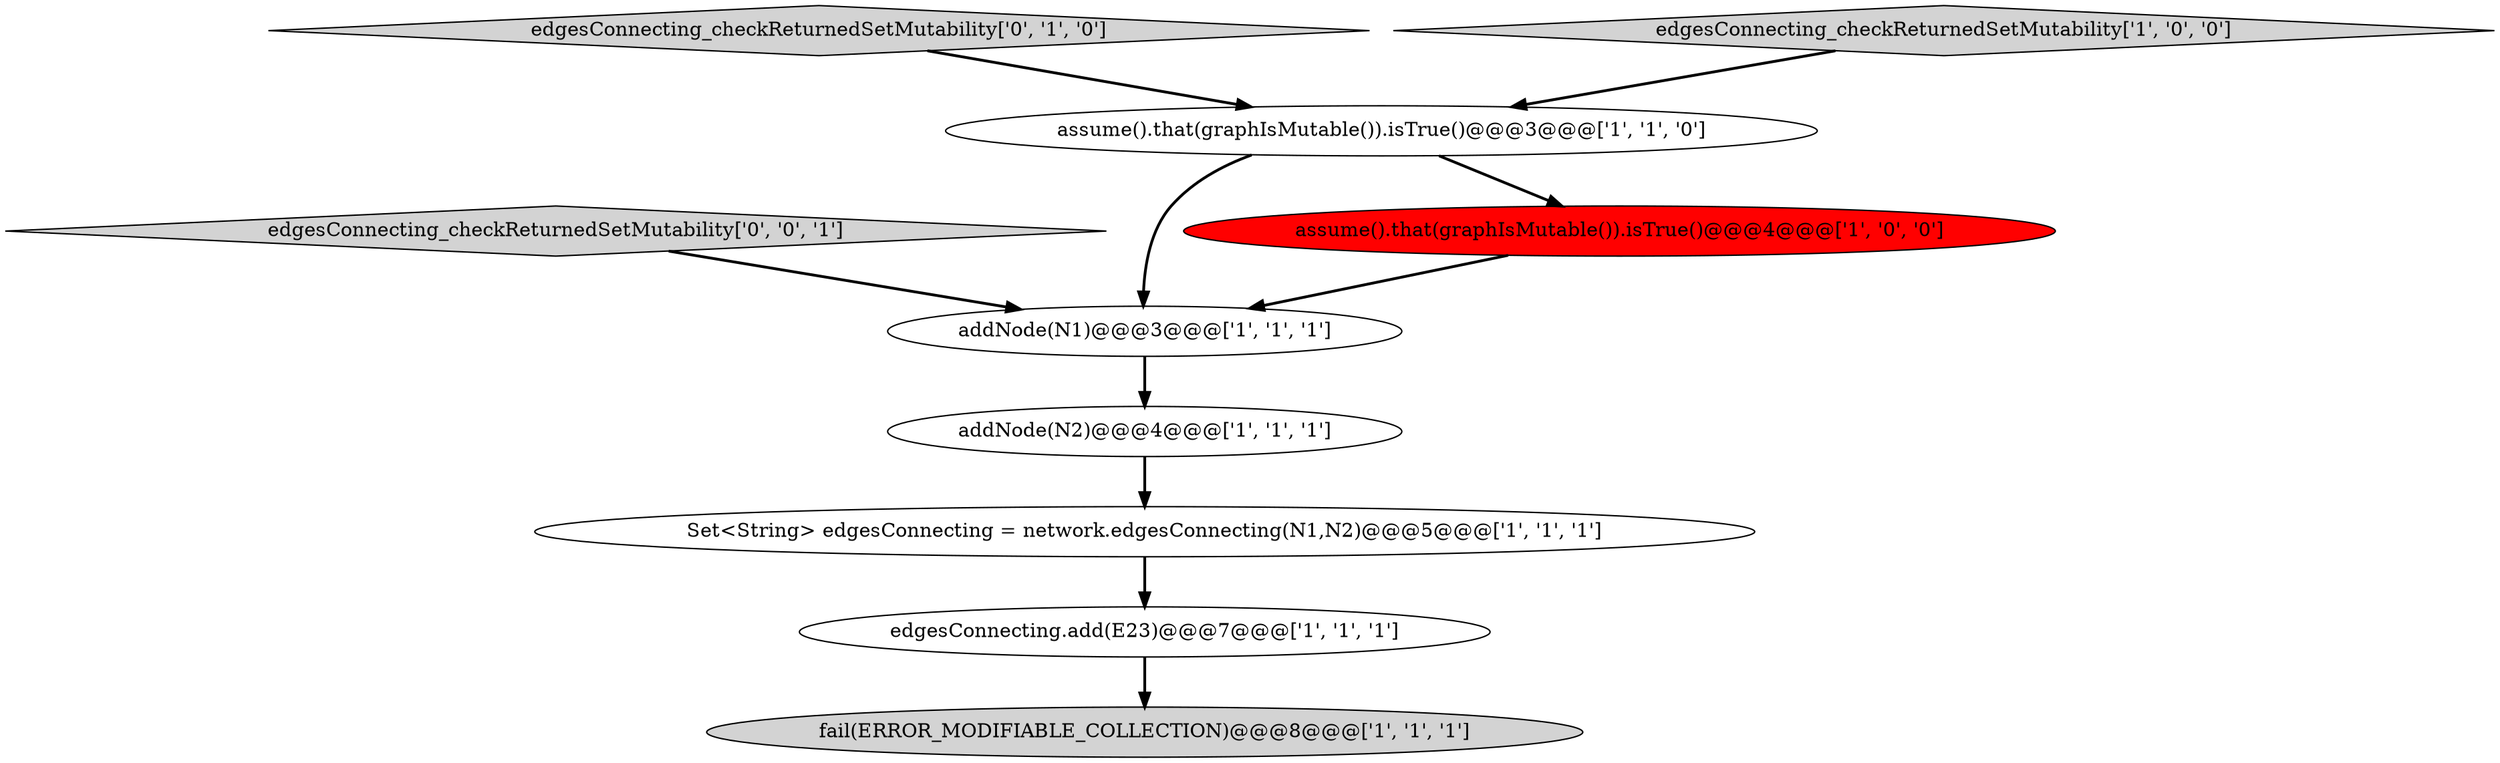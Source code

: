 digraph {
6 [style = filled, label = "addNode(N1)@@@3@@@['1', '1', '1']", fillcolor = white, shape = ellipse image = "AAA0AAABBB1BBB"];
3 [style = filled, label = "Set<String> edgesConnecting = network.edgesConnecting(N1,N2)@@@5@@@['1', '1', '1']", fillcolor = white, shape = ellipse image = "AAA0AAABBB1BBB"];
4 [style = filled, label = "fail(ERROR_MODIFIABLE_COLLECTION)@@@8@@@['1', '1', '1']", fillcolor = lightgray, shape = ellipse image = "AAA0AAABBB1BBB"];
9 [style = filled, label = "edgesConnecting_checkReturnedSetMutability['0', '0', '1']", fillcolor = lightgray, shape = diamond image = "AAA0AAABBB3BBB"];
5 [style = filled, label = "assume().that(graphIsMutable()).isTrue()@@@3@@@['1', '1', '0']", fillcolor = white, shape = ellipse image = "AAA0AAABBB1BBB"];
8 [style = filled, label = "edgesConnecting_checkReturnedSetMutability['0', '1', '0']", fillcolor = lightgray, shape = diamond image = "AAA0AAABBB2BBB"];
7 [style = filled, label = "edgesConnecting_checkReturnedSetMutability['1', '0', '0']", fillcolor = lightgray, shape = diamond image = "AAA0AAABBB1BBB"];
0 [style = filled, label = "assume().that(graphIsMutable()).isTrue()@@@4@@@['1', '0', '0']", fillcolor = red, shape = ellipse image = "AAA1AAABBB1BBB"];
2 [style = filled, label = "edgesConnecting.add(E23)@@@7@@@['1', '1', '1']", fillcolor = white, shape = ellipse image = "AAA0AAABBB1BBB"];
1 [style = filled, label = "addNode(N2)@@@4@@@['1', '1', '1']", fillcolor = white, shape = ellipse image = "AAA0AAABBB1BBB"];
1->3 [style = bold, label=""];
6->1 [style = bold, label=""];
7->5 [style = bold, label=""];
5->6 [style = bold, label=""];
3->2 [style = bold, label=""];
5->0 [style = bold, label=""];
8->5 [style = bold, label=""];
0->6 [style = bold, label=""];
2->4 [style = bold, label=""];
9->6 [style = bold, label=""];
}
